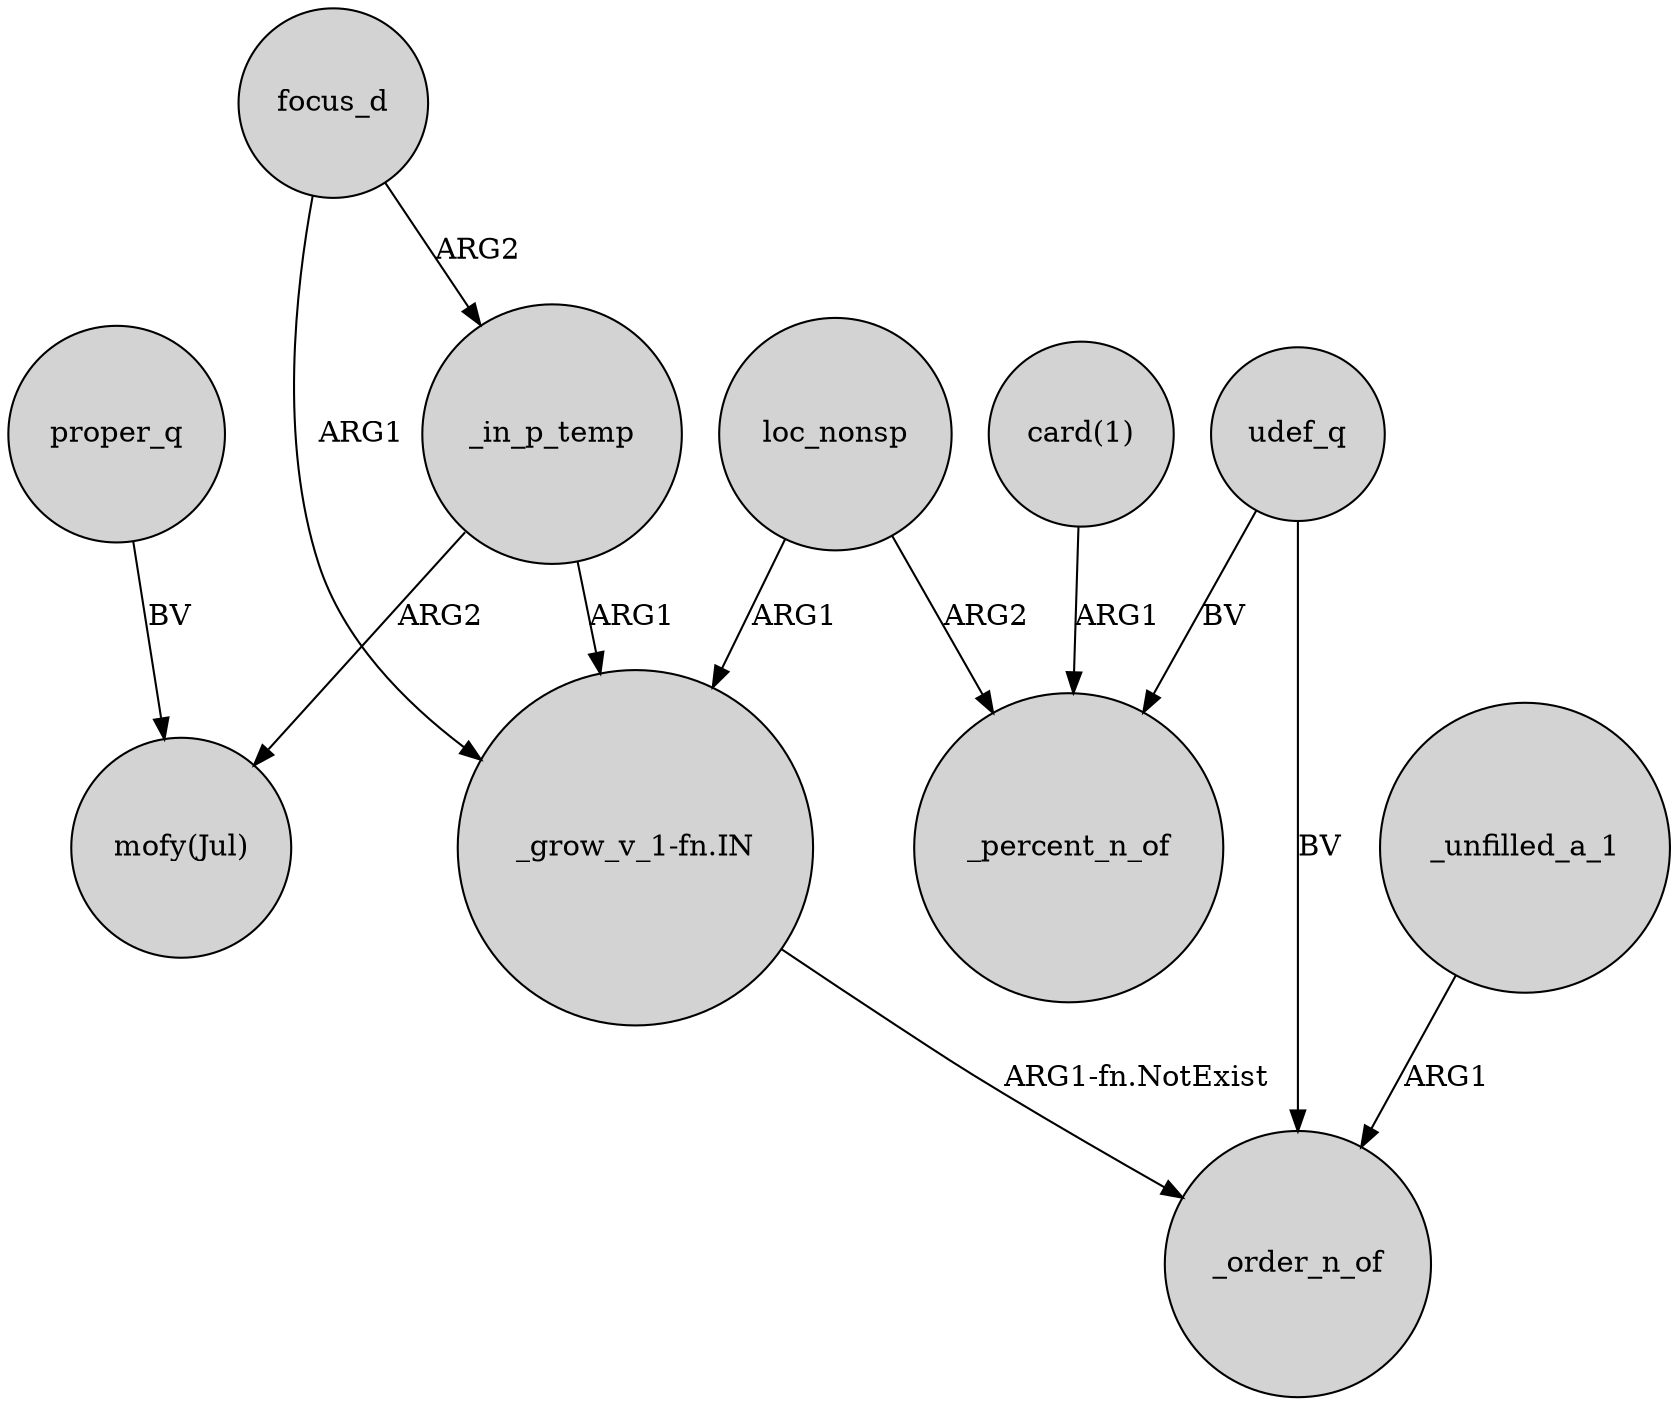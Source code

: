 digraph {
	node [shape=circle style=filled]
	focus_d -> "_grow_v_1-fn.IN" [label=ARG1]
	"_grow_v_1-fn.IN" -> _order_n_of [label="ARG1-fn.NotExist"]
	_in_p_temp -> "mofy(Jul)" [label=ARG2]
	"card(1)" -> _percent_n_of [label=ARG1]
	focus_d -> _in_p_temp [label=ARG2]
	proper_q -> "mofy(Jul)" [label=BV]
	_in_p_temp -> "_grow_v_1-fn.IN" [label=ARG1]
	loc_nonsp -> _percent_n_of [label=ARG2]
	udef_q -> _order_n_of [label=BV]
	udef_q -> _percent_n_of [label=BV]
	loc_nonsp -> "_grow_v_1-fn.IN" [label=ARG1]
	_unfilled_a_1 -> _order_n_of [label=ARG1]
}
